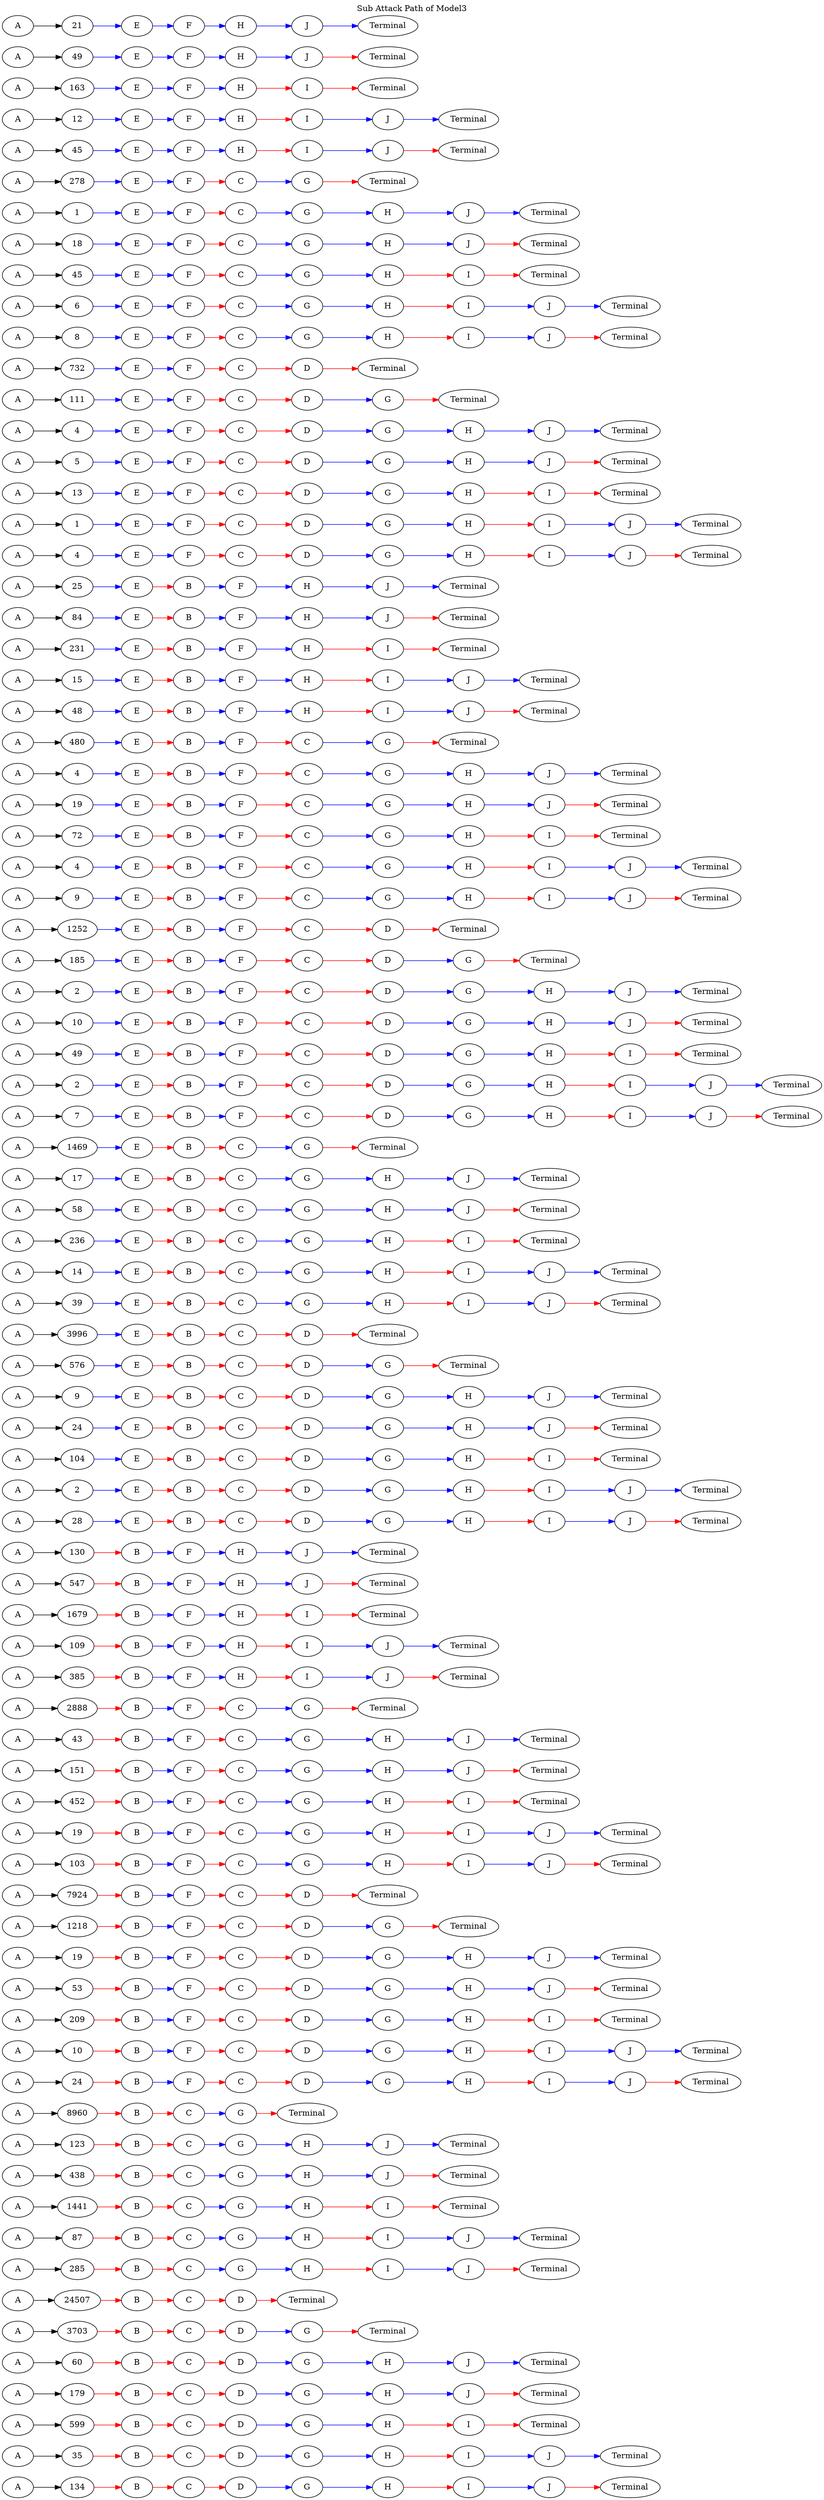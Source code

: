 // Sub Attack Path
digraph SubAttackPathModel {
	graph [label="Sub Attack Path of Model3" labelloc=t rankdir=LR]
	A1 [label=A]
	number_of_attack1 [label=134]
	A1 -> number_of_attack1
	B1 [label=B]
	number_of_attack1 -> B1 [color=red]
	C1 [label=C]
	B1 -> C1 [color=red]
	D1 [label=D]
	C1 -> D1 [color=red]
	G1 [label=G]
	D1 -> G1 [color=blue]
	H1 [label=H]
	G1 -> H1 [color=blue]
	I1 [label=I]
	H1 -> I1 [color=red]
	J1 [label=J]
	I1 -> J1 [color=blue]
	Terminal1 [label=Terminal]
	J1 -> Terminal1 [color=red]
	A2 [label=A]
	number_of_attack2 [label=35]
	A2 -> number_of_attack2
	B2 [label=B]
	number_of_attack2 -> B2 [color=red]
	C2 [label=C]
	B2 -> C2 [color=red]
	D2 [label=D]
	C2 -> D2 [color=red]
	G2 [label=G]
	D2 -> G2 [color=blue]
	H2 [label=H]
	G2 -> H2 [color=blue]
	I2 [label=I]
	H2 -> I2 [color=red]
	J2 [label=J]
	I2 -> J2 [color=blue]
	Terminal2 [label=Terminal]
	J2 -> Terminal2 [color=blue]
	A3 [label=A]
	number_of_attack3 [label=599]
	A3 -> number_of_attack3
	B3 [label=B]
	number_of_attack3 -> B3 [color=red]
	C3 [label=C]
	B3 -> C3 [color=red]
	D3 [label=D]
	C3 -> D3 [color=red]
	G3 [label=G]
	D3 -> G3 [color=blue]
	H3 [label=H]
	G3 -> H3 [color=blue]
	I3 [label=I]
	H3 -> I3 [color=red]
	Terminal3 [label=Terminal]
	I3 -> Terminal3 [color=red]
	A4 [label=A]
	number_of_attack4 [label=179]
	A4 -> number_of_attack4
	B4 [label=B]
	number_of_attack4 -> B4 [color=red]
	C4 [label=C]
	B4 -> C4 [color=red]
	D4 [label=D]
	C4 -> D4 [color=red]
	G4 [label=G]
	D4 -> G4 [color=blue]
	H4 [label=H]
	G4 -> H4 [color=blue]
	J4 [label=J]
	H4 -> J4 [color=blue]
	Terminal4 [label=Terminal]
	J4 -> Terminal4 [color=red]
	A5 [label=A]
	number_of_attack5 [label=60]
	A5 -> number_of_attack5
	B5 [label=B]
	number_of_attack5 -> B5 [color=red]
	C5 [label=C]
	B5 -> C5 [color=red]
	D5 [label=D]
	C5 -> D5 [color=red]
	G5 [label=G]
	D5 -> G5 [color=blue]
	H5 [label=H]
	G5 -> H5 [color=blue]
	J5 [label=J]
	H5 -> J5 [color=blue]
	Terminal5 [label=Terminal]
	J5 -> Terminal5 [color=blue]
	A6 [label=A]
	number_of_attack6 [label=3703]
	A6 -> number_of_attack6
	B6 [label=B]
	number_of_attack6 -> B6 [color=red]
	C6 [label=C]
	B6 -> C6 [color=red]
	D6 [label=D]
	C6 -> D6 [color=red]
	G6 [label=G]
	D6 -> G6 [color=blue]
	Terminal6 [label=Terminal]
	G6 -> Terminal6 [color=red]
	A7 [label=A]
	number_of_attack7 [label=24507]
	A7 -> number_of_attack7
	B7 [label=B]
	number_of_attack7 -> B7 [color=red]
	C7 [label=C]
	B7 -> C7 [color=red]
	D7 [label=D]
	C7 -> D7 [color=red]
	Terminal7 [label=Terminal]
	D7 -> Terminal7 [color=red]
	A8 [label=A]
	number_of_attack8 [label=285]
	A8 -> number_of_attack8
	B8 [label=B]
	number_of_attack8 -> B8 [color=red]
	C8 [label=C]
	B8 -> C8 [color=red]
	G8 [label=G]
	C8 -> G8 [color=blue]
	H8 [label=H]
	G8 -> H8 [color=blue]
	I8 [label=I]
	H8 -> I8 [color=red]
	J8 [label=J]
	I8 -> J8 [color=blue]
	Terminal8 [label=Terminal]
	J8 -> Terminal8 [color=red]
	A9 [label=A]
	number_of_attack9 [label=87]
	A9 -> number_of_attack9
	B9 [label=B]
	number_of_attack9 -> B9 [color=red]
	C9 [label=C]
	B9 -> C9 [color=red]
	G9 [label=G]
	C9 -> G9 [color=blue]
	H9 [label=H]
	G9 -> H9 [color=blue]
	I9 [label=I]
	H9 -> I9 [color=red]
	J9 [label=J]
	I9 -> J9 [color=blue]
	Terminal9 [label=Terminal]
	J9 -> Terminal9 [color=blue]
	A10 [label=A]
	number_of_attack10 [label=1441]
	A10 -> number_of_attack10
	B10 [label=B]
	number_of_attack10 -> B10 [color=red]
	C10 [label=C]
	B10 -> C10 [color=red]
	G10 [label=G]
	C10 -> G10 [color=blue]
	H10 [label=H]
	G10 -> H10 [color=blue]
	I10 [label=I]
	H10 -> I10 [color=red]
	Terminal10 [label=Terminal]
	I10 -> Terminal10 [color=red]
	A11 [label=A]
	number_of_attack11 [label=438]
	A11 -> number_of_attack11
	B11 [label=B]
	number_of_attack11 -> B11 [color=red]
	C11 [label=C]
	B11 -> C11 [color=red]
	G11 [label=G]
	C11 -> G11 [color=blue]
	H11 [label=H]
	G11 -> H11 [color=blue]
	J11 [label=J]
	H11 -> J11 [color=blue]
	Terminal11 [label=Terminal]
	J11 -> Terminal11 [color=red]
	A12 [label=A]
	number_of_attack12 [label=123]
	A12 -> number_of_attack12
	B12 [label=B]
	number_of_attack12 -> B12 [color=red]
	C12 [label=C]
	B12 -> C12 [color=red]
	G12 [label=G]
	C12 -> G12 [color=blue]
	H12 [label=H]
	G12 -> H12 [color=blue]
	J12 [label=J]
	H12 -> J12 [color=blue]
	Terminal12 [label=Terminal]
	J12 -> Terminal12 [color=blue]
	A13 [label=A]
	number_of_attack13 [label=8960]
	A13 -> number_of_attack13
	B13 [label=B]
	number_of_attack13 -> B13 [color=red]
	C13 [label=C]
	B13 -> C13 [color=red]
	G13 [label=G]
	C13 -> G13 [color=blue]
	Terminal13 [label=Terminal]
	G13 -> Terminal13 [color=red]
	A14 [label=A]
	number_of_attack14 [label=24]
	A14 -> number_of_attack14
	B14 [label=B]
	number_of_attack14 -> B14 [color=red]
	F14 [label=F]
	B14 -> F14 [color=blue]
	C14 [label=C]
	F14 -> C14 [color=red]
	D14 [label=D]
	C14 -> D14 [color=red]
	G14 [label=G]
	D14 -> G14 [color=blue]
	H14 [label=H]
	G14 -> H14 [color=blue]
	I14 [label=I]
	H14 -> I14 [color=red]
	J14 [label=J]
	I14 -> J14 [color=blue]
	Terminal14 [label=Terminal]
	J14 -> Terminal14 [color=red]
	A15 [label=A]
	number_of_attack15 [label=10]
	A15 -> number_of_attack15
	B15 [label=B]
	number_of_attack15 -> B15 [color=red]
	F15 [label=F]
	B15 -> F15 [color=blue]
	C15 [label=C]
	F15 -> C15 [color=red]
	D15 [label=D]
	C15 -> D15 [color=red]
	G15 [label=G]
	D15 -> G15 [color=blue]
	H15 [label=H]
	G15 -> H15 [color=blue]
	I15 [label=I]
	H15 -> I15 [color=red]
	J15 [label=J]
	I15 -> J15 [color=blue]
	Terminal15 [label=Terminal]
	J15 -> Terminal15 [color=blue]
	A16 [label=A]
	number_of_attack16 [label=209]
	A16 -> number_of_attack16
	B16 [label=B]
	number_of_attack16 -> B16 [color=red]
	F16 [label=F]
	B16 -> F16 [color=blue]
	C16 [label=C]
	F16 -> C16 [color=red]
	D16 [label=D]
	C16 -> D16 [color=red]
	G16 [label=G]
	D16 -> G16 [color=blue]
	H16 [label=H]
	G16 -> H16 [color=blue]
	I16 [label=I]
	H16 -> I16 [color=red]
	Terminal16 [label=Terminal]
	I16 -> Terminal16 [color=red]
	A17 [label=A]
	number_of_attack17 [label=53]
	A17 -> number_of_attack17
	B17 [label=B]
	number_of_attack17 -> B17 [color=red]
	F17 [label=F]
	B17 -> F17 [color=blue]
	C17 [label=C]
	F17 -> C17 [color=red]
	D17 [label=D]
	C17 -> D17 [color=red]
	G17 [label=G]
	D17 -> G17 [color=blue]
	H17 [label=H]
	G17 -> H17 [color=blue]
	J17 [label=J]
	H17 -> J17 [color=blue]
	Terminal17 [label=Terminal]
	J17 -> Terminal17 [color=red]
	A18 [label=A]
	number_of_attack18 [label=19]
	A18 -> number_of_attack18
	B18 [label=B]
	number_of_attack18 -> B18 [color=red]
	F18 [label=F]
	B18 -> F18 [color=blue]
	C18 [label=C]
	F18 -> C18 [color=red]
	D18 [label=D]
	C18 -> D18 [color=red]
	G18 [label=G]
	D18 -> G18 [color=blue]
	H18 [label=H]
	G18 -> H18 [color=blue]
	J18 [label=J]
	H18 -> J18 [color=blue]
	Terminal18 [label=Terminal]
	J18 -> Terminal18 [color=blue]
	A19 [label=A]
	number_of_attack19 [label=1218]
	A19 -> number_of_attack19
	B19 [label=B]
	number_of_attack19 -> B19 [color=red]
	F19 [label=F]
	B19 -> F19 [color=blue]
	C19 [label=C]
	F19 -> C19 [color=red]
	D19 [label=D]
	C19 -> D19 [color=red]
	G19 [label=G]
	D19 -> G19 [color=blue]
	Terminal19 [label=Terminal]
	G19 -> Terminal19 [color=red]
	A20 [label=A]
	number_of_attack20 [label=7924]
	A20 -> number_of_attack20
	B20 [label=B]
	number_of_attack20 -> B20 [color=red]
	F20 [label=F]
	B20 -> F20 [color=blue]
	C20 [label=C]
	F20 -> C20 [color=red]
	D20 [label=D]
	C20 -> D20 [color=red]
	Terminal20 [label=Terminal]
	D20 -> Terminal20 [color=red]
	A21 [label=A]
	number_of_attack21 [label=103]
	A21 -> number_of_attack21
	B21 [label=B]
	number_of_attack21 -> B21 [color=red]
	F21 [label=F]
	B21 -> F21 [color=blue]
	C21 [label=C]
	F21 -> C21 [color=red]
	G21 [label=G]
	C21 -> G21 [color=blue]
	H21 [label=H]
	G21 -> H21 [color=blue]
	I21 [label=I]
	H21 -> I21 [color=red]
	J21 [label=J]
	I21 -> J21 [color=blue]
	Terminal21 [label=Terminal]
	J21 -> Terminal21 [color=red]
	A22 [label=A]
	number_of_attack22 [label=19]
	A22 -> number_of_attack22
	B22 [label=B]
	number_of_attack22 -> B22 [color=red]
	F22 [label=F]
	B22 -> F22 [color=blue]
	C22 [label=C]
	F22 -> C22 [color=red]
	G22 [label=G]
	C22 -> G22 [color=blue]
	H22 [label=H]
	G22 -> H22 [color=blue]
	I22 [label=I]
	H22 -> I22 [color=red]
	J22 [label=J]
	I22 -> J22 [color=blue]
	Terminal22 [label=Terminal]
	J22 -> Terminal22 [color=blue]
	A23 [label=A]
	number_of_attack23 [label=452]
	A23 -> number_of_attack23
	B23 [label=B]
	number_of_attack23 -> B23 [color=red]
	F23 [label=F]
	B23 -> F23 [color=blue]
	C23 [label=C]
	F23 -> C23 [color=red]
	G23 [label=G]
	C23 -> G23 [color=blue]
	H23 [label=H]
	G23 -> H23 [color=blue]
	I23 [label=I]
	H23 -> I23 [color=red]
	Terminal23 [label=Terminal]
	I23 -> Terminal23 [color=red]
	A24 [label=A]
	number_of_attack24 [label=151]
	A24 -> number_of_attack24
	B24 [label=B]
	number_of_attack24 -> B24 [color=red]
	F24 [label=F]
	B24 -> F24 [color=blue]
	C24 [label=C]
	F24 -> C24 [color=red]
	G24 [label=G]
	C24 -> G24 [color=blue]
	H24 [label=H]
	G24 -> H24 [color=blue]
	J24 [label=J]
	H24 -> J24 [color=blue]
	Terminal24 [label=Terminal]
	J24 -> Terminal24 [color=red]
	A25 [label=A]
	number_of_attack25 [label=43]
	A25 -> number_of_attack25
	B25 [label=B]
	number_of_attack25 -> B25 [color=red]
	F25 [label=F]
	B25 -> F25 [color=blue]
	C25 [label=C]
	F25 -> C25 [color=red]
	G25 [label=G]
	C25 -> G25 [color=blue]
	H25 [label=H]
	G25 -> H25 [color=blue]
	J25 [label=J]
	H25 -> J25 [color=blue]
	Terminal25 [label=Terminal]
	J25 -> Terminal25 [color=blue]
	A26 [label=A]
	number_of_attack26 [label=2888]
	A26 -> number_of_attack26
	B26 [label=B]
	number_of_attack26 -> B26 [color=red]
	F26 [label=F]
	B26 -> F26 [color=blue]
	C26 [label=C]
	F26 -> C26 [color=red]
	G26 [label=G]
	C26 -> G26 [color=blue]
	Terminal26 [label=Terminal]
	G26 -> Terminal26 [color=red]
	A27 [label=A]
	number_of_attack27 [label=385]
	A27 -> number_of_attack27
	B27 [label=B]
	number_of_attack27 -> B27 [color=red]
	F27 [label=F]
	B27 -> F27 [color=blue]
	H27 [label=H]
	F27 -> H27 [color=blue]
	I27 [label=I]
	H27 -> I27 [color=red]
	J27 [label=J]
	I27 -> J27 [color=blue]
	Terminal27 [label=Terminal]
	J27 -> Terminal27 [color=red]
	A28 [label=A]
	number_of_attack28 [label=109]
	A28 -> number_of_attack28
	B28 [label=B]
	number_of_attack28 -> B28 [color=red]
	F28 [label=F]
	B28 -> F28 [color=blue]
	H28 [label=H]
	F28 -> H28 [color=blue]
	I28 [label=I]
	H28 -> I28 [color=red]
	J28 [label=J]
	I28 -> J28 [color=blue]
	Terminal28 [label=Terminal]
	J28 -> Terminal28 [color=blue]
	A29 [label=A]
	number_of_attack29 [label=1679]
	A29 -> number_of_attack29
	B29 [label=B]
	number_of_attack29 -> B29 [color=red]
	F29 [label=F]
	B29 -> F29 [color=blue]
	H29 [label=H]
	F29 -> H29 [color=blue]
	I29 [label=I]
	H29 -> I29 [color=red]
	Terminal29 [label=Terminal]
	I29 -> Terminal29 [color=red]
	A30 [label=A]
	number_of_attack30 [label=547]
	A30 -> number_of_attack30
	B30 [label=B]
	number_of_attack30 -> B30 [color=red]
	F30 [label=F]
	B30 -> F30 [color=blue]
	H30 [label=H]
	F30 -> H30 [color=blue]
	J30 [label=J]
	H30 -> J30 [color=blue]
	Terminal30 [label=Terminal]
	J30 -> Terminal30 [color=red]
	A31 [label=A]
	number_of_attack31 [label=130]
	A31 -> number_of_attack31
	B31 [label=B]
	number_of_attack31 -> B31 [color=red]
	F31 [label=F]
	B31 -> F31 [color=blue]
	H31 [label=H]
	F31 -> H31 [color=blue]
	J31 [label=J]
	H31 -> J31 [color=blue]
	Terminal31 [label=Terminal]
	J31 -> Terminal31 [color=blue]
	A32 [label=A]
	number_of_attack32 [label=28]
	A32 -> number_of_attack32
	E32 [label=E]
	number_of_attack32 -> E32 [color=blue]
	B32 [label=B]
	E32 -> B32 [color=red]
	C32 [label=C]
	B32 -> C32 [color=red]
	D32 [label=D]
	C32 -> D32 [color=red]
	G32 [label=G]
	D32 -> G32 [color=blue]
	H32 [label=H]
	G32 -> H32 [color=blue]
	I32 [label=I]
	H32 -> I32 [color=red]
	J32 [label=J]
	I32 -> J32 [color=blue]
	Terminal32 [label=Terminal]
	J32 -> Terminal32 [color=red]
	A33 [label=A]
	number_of_attack33 [label=2]
	A33 -> number_of_attack33
	E33 [label=E]
	number_of_attack33 -> E33 [color=blue]
	B33 [label=B]
	E33 -> B33 [color=red]
	C33 [label=C]
	B33 -> C33 [color=red]
	D33 [label=D]
	C33 -> D33 [color=red]
	G33 [label=G]
	D33 -> G33 [color=blue]
	H33 [label=H]
	G33 -> H33 [color=blue]
	I33 [label=I]
	H33 -> I33 [color=red]
	J33 [label=J]
	I33 -> J33 [color=blue]
	Terminal33 [label=Terminal]
	J33 -> Terminal33 [color=blue]
	A34 [label=A]
	number_of_attack34 [label=104]
	A34 -> number_of_attack34
	E34 [label=E]
	number_of_attack34 -> E34 [color=blue]
	B34 [label=B]
	E34 -> B34 [color=red]
	C34 [label=C]
	B34 -> C34 [color=red]
	D34 [label=D]
	C34 -> D34 [color=red]
	G34 [label=G]
	D34 -> G34 [color=blue]
	H34 [label=H]
	G34 -> H34 [color=blue]
	I34 [label=I]
	H34 -> I34 [color=red]
	Terminal34 [label=Terminal]
	I34 -> Terminal34 [color=red]
	A35 [label=A]
	number_of_attack35 [label=24]
	A35 -> number_of_attack35
	E35 [label=E]
	number_of_attack35 -> E35 [color=blue]
	B35 [label=B]
	E35 -> B35 [color=red]
	C35 [label=C]
	B35 -> C35 [color=red]
	D35 [label=D]
	C35 -> D35 [color=red]
	G35 [label=G]
	D35 -> G35 [color=blue]
	H35 [label=H]
	G35 -> H35 [color=blue]
	J35 [label=J]
	H35 -> J35 [color=blue]
	Terminal35 [label=Terminal]
	J35 -> Terminal35 [color=red]
	A36 [label=A]
	number_of_attack36 [label=9]
	A36 -> number_of_attack36
	E36 [label=E]
	number_of_attack36 -> E36 [color=blue]
	B36 [label=B]
	E36 -> B36 [color=red]
	C36 [label=C]
	B36 -> C36 [color=red]
	D36 [label=D]
	C36 -> D36 [color=red]
	G36 [label=G]
	D36 -> G36 [color=blue]
	H36 [label=H]
	G36 -> H36 [color=blue]
	J36 [label=J]
	H36 -> J36 [color=blue]
	Terminal36 [label=Terminal]
	J36 -> Terminal36 [color=blue]
	A37 [label=A]
	number_of_attack37 [label=576]
	A37 -> number_of_attack37
	E37 [label=E]
	number_of_attack37 -> E37 [color=blue]
	B37 [label=B]
	E37 -> B37 [color=red]
	C37 [label=C]
	B37 -> C37 [color=red]
	D37 [label=D]
	C37 -> D37 [color=red]
	G37 [label=G]
	D37 -> G37 [color=blue]
	Terminal37 [label=Terminal]
	G37 -> Terminal37 [color=red]
	A38 [label=A]
	number_of_attack38 [label=3996]
	A38 -> number_of_attack38
	E38 [label=E]
	number_of_attack38 -> E38 [color=blue]
	B38 [label=B]
	E38 -> B38 [color=red]
	C38 [label=C]
	B38 -> C38 [color=red]
	D38 [label=D]
	C38 -> D38 [color=red]
	Terminal38 [label=Terminal]
	D38 -> Terminal38 [color=red]
	A39 [label=A]
	number_of_attack39 [label=39]
	A39 -> number_of_attack39
	E39 [label=E]
	number_of_attack39 -> E39 [color=blue]
	B39 [label=B]
	E39 -> B39 [color=red]
	C39 [label=C]
	B39 -> C39 [color=red]
	G39 [label=G]
	C39 -> G39 [color=blue]
	H39 [label=H]
	G39 -> H39 [color=blue]
	I39 [label=I]
	H39 -> I39 [color=red]
	J39 [label=J]
	I39 -> J39 [color=blue]
	Terminal39 [label=Terminal]
	J39 -> Terminal39 [color=red]
	A40 [label=A]
	number_of_attack40 [label=14]
	A40 -> number_of_attack40
	E40 [label=E]
	number_of_attack40 -> E40 [color=blue]
	B40 [label=B]
	E40 -> B40 [color=red]
	C40 [label=C]
	B40 -> C40 [color=red]
	G40 [label=G]
	C40 -> G40 [color=blue]
	H40 [label=H]
	G40 -> H40 [color=blue]
	I40 [label=I]
	H40 -> I40 [color=red]
	J40 [label=J]
	I40 -> J40 [color=blue]
	Terminal40 [label=Terminal]
	J40 -> Terminal40 [color=blue]
	A41 [label=A]
	number_of_attack41 [label=236]
	A41 -> number_of_attack41
	E41 [label=E]
	number_of_attack41 -> E41 [color=blue]
	B41 [label=B]
	E41 -> B41 [color=red]
	C41 [label=C]
	B41 -> C41 [color=red]
	G41 [label=G]
	C41 -> G41 [color=blue]
	H41 [label=H]
	G41 -> H41 [color=blue]
	I41 [label=I]
	H41 -> I41 [color=red]
	Terminal41 [label=Terminal]
	I41 -> Terminal41 [color=red]
	A42 [label=A]
	number_of_attack42 [label=58]
	A42 -> number_of_attack42
	E42 [label=E]
	number_of_attack42 -> E42 [color=blue]
	B42 [label=B]
	E42 -> B42 [color=red]
	C42 [label=C]
	B42 -> C42 [color=red]
	G42 [label=G]
	C42 -> G42 [color=blue]
	H42 [label=H]
	G42 -> H42 [color=blue]
	J42 [label=J]
	H42 -> J42 [color=blue]
	Terminal42 [label=Terminal]
	J42 -> Terminal42 [color=red]
	A43 [label=A]
	number_of_attack43 [label=17]
	A43 -> number_of_attack43
	E43 [label=E]
	number_of_attack43 -> E43 [color=blue]
	B43 [label=B]
	E43 -> B43 [color=red]
	C43 [label=C]
	B43 -> C43 [color=red]
	G43 [label=G]
	C43 -> G43 [color=blue]
	H43 [label=H]
	G43 -> H43 [color=blue]
	J43 [label=J]
	H43 -> J43 [color=blue]
	Terminal43 [label=Terminal]
	J43 -> Terminal43 [color=blue]
	A44 [label=A]
	number_of_attack44 [label=1469]
	A44 -> number_of_attack44
	E44 [label=E]
	number_of_attack44 -> E44 [color=blue]
	B44 [label=B]
	E44 -> B44 [color=red]
	C44 [label=C]
	B44 -> C44 [color=red]
	G44 [label=G]
	C44 -> G44 [color=blue]
	Terminal44 [label=Terminal]
	G44 -> Terminal44 [color=red]
	A45 [label=A]
	number_of_attack45 [label=7]
	A45 -> number_of_attack45
	E45 [label=E]
	number_of_attack45 -> E45 [color=blue]
	B45 [label=B]
	E45 -> B45 [color=red]
	F45 [label=F]
	B45 -> F45 [color=blue]
	C45 [label=C]
	F45 -> C45 [color=red]
	D45 [label=D]
	C45 -> D45 [color=red]
	G45 [label=G]
	D45 -> G45 [color=blue]
	H45 [label=H]
	G45 -> H45 [color=blue]
	I45 [label=I]
	H45 -> I45 [color=red]
	J45 [label=J]
	I45 -> J45 [color=blue]
	Terminal45 [label=Terminal]
	J45 -> Terminal45 [color=red]
	A46 [label=A]
	number_of_attack46 [label=2]
	A46 -> number_of_attack46
	E46 [label=E]
	number_of_attack46 -> E46 [color=blue]
	B46 [label=B]
	E46 -> B46 [color=red]
	F46 [label=F]
	B46 -> F46 [color=blue]
	C46 [label=C]
	F46 -> C46 [color=red]
	D46 [label=D]
	C46 -> D46 [color=red]
	G46 [label=G]
	D46 -> G46 [color=blue]
	H46 [label=H]
	G46 -> H46 [color=blue]
	I46 [label=I]
	H46 -> I46 [color=red]
	J46 [label=J]
	I46 -> J46 [color=blue]
	Terminal46 [label=Terminal]
	J46 -> Terminal46 [color=blue]
	A47 [label=A]
	number_of_attack47 [label=49]
	A47 -> number_of_attack47
	E47 [label=E]
	number_of_attack47 -> E47 [color=blue]
	B47 [label=B]
	E47 -> B47 [color=red]
	F47 [label=F]
	B47 -> F47 [color=blue]
	C47 [label=C]
	F47 -> C47 [color=red]
	D47 [label=D]
	C47 -> D47 [color=red]
	G47 [label=G]
	D47 -> G47 [color=blue]
	H47 [label=H]
	G47 -> H47 [color=blue]
	I47 [label=I]
	H47 -> I47 [color=red]
	Terminal47 [label=Terminal]
	I47 -> Terminal47 [color=red]
	A48 [label=A]
	number_of_attack48 [label=10]
	A48 -> number_of_attack48
	E48 [label=E]
	number_of_attack48 -> E48 [color=blue]
	B48 [label=B]
	E48 -> B48 [color=red]
	F48 [label=F]
	B48 -> F48 [color=blue]
	C48 [label=C]
	F48 -> C48 [color=red]
	D48 [label=D]
	C48 -> D48 [color=red]
	G48 [label=G]
	D48 -> G48 [color=blue]
	H48 [label=H]
	G48 -> H48 [color=blue]
	J48 [label=J]
	H48 -> J48 [color=blue]
	Terminal48 [label=Terminal]
	J48 -> Terminal48 [color=red]
	A49 [label=A]
	number_of_attack49 [label=2]
	A49 -> number_of_attack49
	E49 [label=E]
	number_of_attack49 -> E49 [color=blue]
	B49 [label=B]
	E49 -> B49 [color=red]
	F49 [label=F]
	B49 -> F49 [color=blue]
	C49 [label=C]
	F49 -> C49 [color=red]
	D49 [label=D]
	C49 -> D49 [color=red]
	G49 [label=G]
	D49 -> G49 [color=blue]
	H49 [label=H]
	G49 -> H49 [color=blue]
	J49 [label=J]
	H49 -> J49 [color=blue]
	Terminal49 [label=Terminal]
	J49 -> Terminal49 [color=blue]
	A50 [label=A]
	number_of_attack50 [label=185]
	A50 -> number_of_attack50
	E50 [label=E]
	number_of_attack50 -> E50 [color=blue]
	B50 [label=B]
	E50 -> B50 [color=red]
	F50 [label=F]
	B50 -> F50 [color=blue]
	C50 [label=C]
	F50 -> C50 [color=red]
	D50 [label=D]
	C50 -> D50 [color=red]
	G50 [label=G]
	D50 -> G50 [color=blue]
	Terminal50 [label=Terminal]
	G50 -> Terminal50 [color=red]
	A51 [label=A]
	number_of_attack51 [label=1252]
	A51 -> number_of_attack51
	E51 [label=E]
	number_of_attack51 -> E51 [color=blue]
	B51 [label=B]
	E51 -> B51 [color=red]
	F51 [label=F]
	B51 -> F51 [color=blue]
	C51 [label=C]
	F51 -> C51 [color=red]
	D51 [label=D]
	C51 -> D51 [color=red]
	Terminal51 [label=Terminal]
	D51 -> Terminal51 [color=red]
	A52 [label=A]
	number_of_attack52 [label=9]
	A52 -> number_of_attack52
	E52 [label=E]
	number_of_attack52 -> E52 [color=blue]
	B52 [label=B]
	E52 -> B52 [color=red]
	F52 [label=F]
	B52 -> F52 [color=blue]
	C52 [label=C]
	F52 -> C52 [color=red]
	G52 [label=G]
	C52 -> G52 [color=blue]
	H52 [label=H]
	G52 -> H52 [color=blue]
	I52 [label=I]
	H52 -> I52 [color=red]
	J52 [label=J]
	I52 -> J52 [color=blue]
	Terminal52 [label=Terminal]
	J52 -> Terminal52 [color=red]
	A53 [label=A]
	number_of_attack53 [label=4]
	A53 -> number_of_attack53
	E53 [label=E]
	number_of_attack53 -> E53 [color=blue]
	B53 [label=B]
	E53 -> B53 [color=red]
	F53 [label=F]
	B53 -> F53 [color=blue]
	C53 [label=C]
	F53 -> C53 [color=red]
	G53 [label=G]
	C53 -> G53 [color=blue]
	H53 [label=H]
	G53 -> H53 [color=blue]
	I53 [label=I]
	H53 -> I53 [color=red]
	J53 [label=J]
	I53 -> J53 [color=blue]
	Terminal53 [label=Terminal]
	J53 -> Terminal53 [color=blue]
	A54 [label=A]
	number_of_attack54 [label=72]
	A54 -> number_of_attack54
	E54 [label=E]
	number_of_attack54 -> E54 [color=blue]
	B54 [label=B]
	E54 -> B54 [color=red]
	F54 [label=F]
	B54 -> F54 [color=blue]
	C54 [label=C]
	F54 -> C54 [color=red]
	G54 [label=G]
	C54 -> G54 [color=blue]
	H54 [label=H]
	G54 -> H54 [color=blue]
	I54 [label=I]
	H54 -> I54 [color=red]
	Terminal54 [label=Terminal]
	I54 -> Terminal54 [color=red]
	A55 [label=A]
	number_of_attack55 [label=19]
	A55 -> number_of_attack55
	E55 [label=E]
	number_of_attack55 -> E55 [color=blue]
	B55 [label=B]
	E55 -> B55 [color=red]
	F55 [label=F]
	B55 -> F55 [color=blue]
	C55 [label=C]
	F55 -> C55 [color=red]
	G55 [label=G]
	C55 -> G55 [color=blue]
	H55 [label=H]
	G55 -> H55 [color=blue]
	J55 [label=J]
	H55 -> J55 [color=blue]
	Terminal55 [label=Terminal]
	J55 -> Terminal55 [color=red]
	A56 [label=A]
	number_of_attack56 [label=4]
	A56 -> number_of_attack56
	E56 [label=E]
	number_of_attack56 -> E56 [color=blue]
	B56 [label=B]
	E56 -> B56 [color=red]
	F56 [label=F]
	B56 -> F56 [color=blue]
	C56 [label=C]
	F56 -> C56 [color=red]
	G56 [label=G]
	C56 -> G56 [color=blue]
	H56 [label=H]
	G56 -> H56 [color=blue]
	J56 [label=J]
	H56 -> J56 [color=blue]
	Terminal56 [label=Terminal]
	J56 -> Terminal56 [color=blue]
	A57 [label=A]
	number_of_attack57 [label=480]
	A57 -> number_of_attack57
	E57 [label=E]
	number_of_attack57 -> E57 [color=blue]
	B57 [label=B]
	E57 -> B57 [color=red]
	F57 [label=F]
	B57 -> F57 [color=blue]
	C57 [label=C]
	F57 -> C57 [color=red]
	G57 [label=G]
	C57 -> G57 [color=blue]
	Terminal57 [label=Terminal]
	G57 -> Terminal57 [color=red]
	A58 [label=A]
	number_of_attack58 [label=48]
	A58 -> number_of_attack58
	E58 [label=E]
	number_of_attack58 -> E58 [color=blue]
	B58 [label=B]
	E58 -> B58 [color=red]
	F58 [label=F]
	B58 -> F58 [color=blue]
	H58 [label=H]
	F58 -> H58 [color=blue]
	I58 [label=I]
	H58 -> I58 [color=red]
	J58 [label=J]
	I58 -> J58 [color=blue]
	Terminal58 [label=Terminal]
	J58 -> Terminal58 [color=red]
	A59 [label=A]
	number_of_attack59 [label=15]
	A59 -> number_of_attack59
	E59 [label=E]
	number_of_attack59 -> E59 [color=blue]
	B59 [label=B]
	E59 -> B59 [color=red]
	F59 [label=F]
	B59 -> F59 [color=blue]
	H59 [label=H]
	F59 -> H59 [color=blue]
	I59 [label=I]
	H59 -> I59 [color=red]
	J59 [label=J]
	I59 -> J59 [color=blue]
	Terminal59 [label=Terminal]
	J59 -> Terminal59 [color=blue]
	A60 [label=A]
	number_of_attack60 [label=231]
	A60 -> number_of_attack60
	E60 [label=E]
	number_of_attack60 -> E60 [color=blue]
	B60 [label=B]
	E60 -> B60 [color=red]
	F60 [label=F]
	B60 -> F60 [color=blue]
	H60 [label=H]
	F60 -> H60 [color=blue]
	I60 [label=I]
	H60 -> I60 [color=red]
	Terminal60 [label=Terminal]
	I60 -> Terminal60 [color=red]
	A61 [label=A]
	number_of_attack61 [label=84]
	A61 -> number_of_attack61
	E61 [label=E]
	number_of_attack61 -> E61 [color=blue]
	B61 [label=B]
	E61 -> B61 [color=red]
	F61 [label=F]
	B61 -> F61 [color=blue]
	H61 [label=H]
	F61 -> H61 [color=blue]
	J61 [label=J]
	H61 -> J61 [color=blue]
	Terminal61 [label=Terminal]
	J61 -> Terminal61 [color=red]
	A62 [label=A]
	number_of_attack62 [label=25]
	A62 -> number_of_attack62
	E62 [label=E]
	number_of_attack62 -> E62 [color=blue]
	B62 [label=B]
	E62 -> B62 [color=red]
	F62 [label=F]
	B62 -> F62 [color=blue]
	H62 [label=H]
	F62 -> H62 [color=blue]
	J62 [label=J]
	H62 -> J62 [color=blue]
	Terminal62 [label=Terminal]
	J62 -> Terminal62 [color=blue]
	A63 [label=A]
	number_of_attack63 [label=4]
	A63 -> number_of_attack63
	E63 [label=E]
	number_of_attack63 -> E63 [color=blue]
	F63 [label=F]
	E63 -> F63 [color=blue]
	C63 [label=C]
	F63 -> C63 [color=red]
	D63 [label=D]
	C63 -> D63 [color=red]
	G63 [label=G]
	D63 -> G63 [color=blue]
	H63 [label=H]
	G63 -> H63 [color=blue]
	I63 [label=I]
	H63 -> I63 [color=red]
	J63 [label=J]
	I63 -> J63 [color=blue]
	Terminal63 [label=Terminal]
	J63 -> Terminal63 [color=red]
	A64 [label=A]
	number_of_attack64 [label=1]
	A64 -> number_of_attack64
	E64 [label=E]
	number_of_attack64 -> E64 [color=blue]
	F64 [label=F]
	E64 -> F64 [color=blue]
	C64 [label=C]
	F64 -> C64 [color=red]
	D64 [label=D]
	C64 -> D64 [color=red]
	G64 [label=G]
	D64 -> G64 [color=blue]
	H64 [label=H]
	G64 -> H64 [color=blue]
	I64 [label=I]
	H64 -> I64 [color=red]
	J64 [label=J]
	I64 -> J64 [color=blue]
	Terminal64 [label=Terminal]
	J64 -> Terminal64 [color=blue]
	A65 [label=A]
	number_of_attack65 [label=13]
	A65 -> number_of_attack65
	E65 [label=E]
	number_of_attack65 -> E65 [color=blue]
	F65 [label=F]
	E65 -> F65 [color=blue]
	C65 [label=C]
	F65 -> C65 [color=red]
	D65 [label=D]
	C65 -> D65 [color=red]
	G65 [label=G]
	D65 -> G65 [color=blue]
	H65 [label=H]
	G65 -> H65 [color=blue]
	I65 [label=I]
	H65 -> I65 [color=red]
	Terminal65 [label=Terminal]
	I65 -> Terminal65 [color=red]
	A66 [label=A]
	number_of_attack66 [label=5]
	A66 -> number_of_attack66
	E66 [label=E]
	number_of_attack66 -> E66 [color=blue]
	F66 [label=F]
	E66 -> F66 [color=blue]
	C66 [label=C]
	F66 -> C66 [color=red]
	D66 [label=D]
	C66 -> D66 [color=red]
	G66 [label=G]
	D66 -> G66 [color=blue]
	H66 [label=H]
	G66 -> H66 [color=blue]
	J66 [label=J]
	H66 -> J66 [color=blue]
	Terminal66 [label=Terminal]
	J66 -> Terminal66 [color=red]
	A67 [label=A]
	number_of_attack67 [label=4]
	A67 -> number_of_attack67
	E67 [label=E]
	number_of_attack67 -> E67 [color=blue]
	F67 [label=F]
	E67 -> F67 [color=blue]
	C67 [label=C]
	F67 -> C67 [color=red]
	D67 [label=D]
	C67 -> D67 [color=red]
	G67 [label=G]
	D67 -> G67 [color=blue]
	H67 [label=H]
	G67 -> H67 [color=blue]
	J67 [label=J]
	H67 -> J67 [color=blue]
	Terminal67 [label=Terminal]
	J67 -> Terminal67 [color=blue]
	A68 [label=A]
	number_of_attack68 [label=111]
	A68 -> number_of_attack68
	E68 [label=E]
	number_of_attack68 -> E68 [color=blue]
	F68 [label=F]
	E68 -> F68 [color=blue]
	C68 [label=C]
	F68 -> C68 [color=red]
	D68 [label=D]
	C68 -> D68 [color=red]
	G68 [label=G]
	D68 -> G68 [color=blue]
	Terminal68 [label=Terminal]
	G68 -> Terminal68 [color=red]
	A69 [label=A]
	number_of_attack69 [label=732]
	A69 -> number_of_attack69
	E69 [label=E]
	number_of_attack69 -> E69 [color=blue]
	F69 [label=F]
	E69 -> F69 [color=blue]
	C69 [label=C]
	F69 -> C69 [color=red]
	D69 [label=D]
	C69 -> D69 [color=red]
	Terminal69 [label=Terminal]
	D69 -> Terminal69 [color=red]
	A70 [label=A]
	number_of_attack70 [label=8]
	A70 -> number_of_attack70
	E70 [label=E]
	number_of_attack70 -> E70 [color=blue]
	F70 [label=F]
	E70 -> F70 [color=blue]
	C70 [label=C]
	F70 -> C70 [color=red]
	G70 [label=G]
	C70 -> G70 [color=blue]
	H70 [label=H]
	G70 -> H70 [color=blue]
	I70 [label=I]
	H70 -> I70 [color=red]
	J70 [label=J]
	I70 -> J70 [color=blue]
	Terminal70 [label=Terminal]
	J70 -> Terminal70 [color=red]
	A71 [label=A]
	number_of_attack71 [label=6]
	A71 -> number_of_attack71
	E71 [label=E]
	number_of_attack71 -> E71 [color=blue]
	F71 [label=F]
	E71 -> F71 [color=blue]
	C71 [label=C]
	F71 -> C71 [color=red]
	G71 [label=G]
	C71 -> G71 [color=blue]
	H71 [label=H]
	G71 -> H71 [color=blue]
	I71 [label=I]
	H71 -> I71 [color=red]
	J71 [label=J]
	I71 -> J71 [color=blue]
	Terminal71 [label=Terminal]
	J71 -> Terminal71 [color=blue]
	A72 [label=A]
	number_of_attack72 [label=45]
	A72 -> number_of_attack72
	E72 [label=E]
	number_of_attack72 -> E72 [color=blue]
	F72 [label=F]
	E72 -> F72 [color=blue]
	C72 [label=C]
	F72 -> C72 [color=red]
	G72 [label=G]
	C72 -> G72 [color=blue]
	H72 [label=H]
	G72 -> H72 [color=blue]
	I72 [label=I]
	H72 -> I72 [color=red]
	Terminal72 [label=Terminal]
	I72 -> Terminal72 [color=red]
	A73 [label=A]
	number_of_attack73 [label=18]
	A73 -> number_of_attack73
	E73 [label=E]
	number_of_attack73 -> E73 [color=blue]
	F73 [label=F]
	E73 -> F73 [color=blue]
	C73 [label=C]
	F73 -> C73 [color=red]
	G73 [label=G]
	C73 -> G73 [color=blue]
	H73 [label=H]
	G73 -> H73 [color=blue]
	J73 [label=J]
	H73 -> J73 [color=blue]
	Terminal73 [label=Terminal]
	J73 -> Terminal73 [color=red]
	A74 [label=A]
	number_of_attack74 [label=1]
	A74 -> number_of_attack74
	E74 [label=E]
	number_of_attack74 -> E74 [color=blue]
	F74 [label=F]
	E74 -> F74 [color=blue]
	C74 [label=C]
	F74 -> C74 [color=red]
	G74 [label=G]
	C74 -> G74 [color=blue]
	H74 [label=H]
	G74 -> H74 [color=blue]
	J74 [label=J]
	H74 -> J74 [color=blue]
	Terminal74 [label=Terminal]
	J74 -> Terminal74 [color=blue]
	A75 [label=A]
	number_of_attack75 [label=278]
	A75 -> number_of_attack75
	E75 [label=E]
	number_of_attack75 -> E75 [color=blue]
	F75 [label=F]
	E75 -> F75 [color=blue]
	C75 [label=C]
	F75 -> C75 [color=red]
	G75 [label=G]
	C75 -> G75 [color=blue]
	Terminal75 [label=Terminal]
	G75 -> Terminal75 [color=red]
	A76 [label=A]
	number_of_attack76 [label=45]
	A76 -> number_of_attack76
	E76 [label=E]
	number_of_attack76 -> E76 [color=blue]
	F76 [label=F]
	E76 -> F76 [color=blue]
	H76 [label=H]
	F76 -> H76 [color=blue]
	I76 [label=I]
	H76 -> I76 [color=red]
	J76 [label=J]
	I76 -> J76 [color=blue]
	Terminal76 [label=Terminal]
	J76 -> Terminal76 [color=red]
	A77 [label=A]
	number_of_attack77 [label=12]
	A77 -> number_of_attack77
	E77 [label=E]
	number_of_attack77 -> E77 [color=blue]
	F77 [label=F]
	E77 -> F77 [color=blue]
	H77 [label=H]
	F77 -> H77 [color=blue]
	I77 [label=I]
	H77 -> I77 [color=red]
	J77 [label=J]
	I77 -> J77 [color=blue]
	Terminal77 [label=Terminal]
	J77 -> Terminal77 [color=blue]
	A78 [label=A]
	number_of_attack78 [label=163]
	A78 -> number_of_attack78
	E78 [label=E]
	number_of_attack78 -> E78 [color=blue]
	F78 [label=F]
	E78 -> F78 [color=blue]
	H78 [label=H]
	F78 -> H78 [color=blue]
	I78 [label=I]
	H78 -> I78 [color=red]
	Terminal78 [label=Terminal]
	I78 -> Terminal78 [color=red]
	A79 [label=A]
	number_of_attack79 [label=49]
	A79 -> number_of_attack79
	E79 [label=E]
	number_of_attack79 -> E79 [color=blue]
	F79 [label=F]
	E79 -> F79 [color=blue]
	H79 [label=H]
	F79 -> H79 [color=blue]
	J79 [label=J]
	H79 -> J79 [color=blue]
	Terminal79 [label=Terminal]
	J79 -> Terminal79 [color=red]
	A80 [label=A]
	number_of_attack80 [label=21]
	A80 -> number_of_attack80
	E80 [label=E]
	number_of_attack80 -> E80 [color=blue]
	F80 [label=F]
	E80 -> F80 [color=blue]
	H80 [label=H]
	F80 -> H80 [color=blue]
	J80 [label=J]
	H80 -> J80 [color=blue]
	Terminal80 [label=Terminal]
	J80 -> Terminal80 [color=blue]
}
